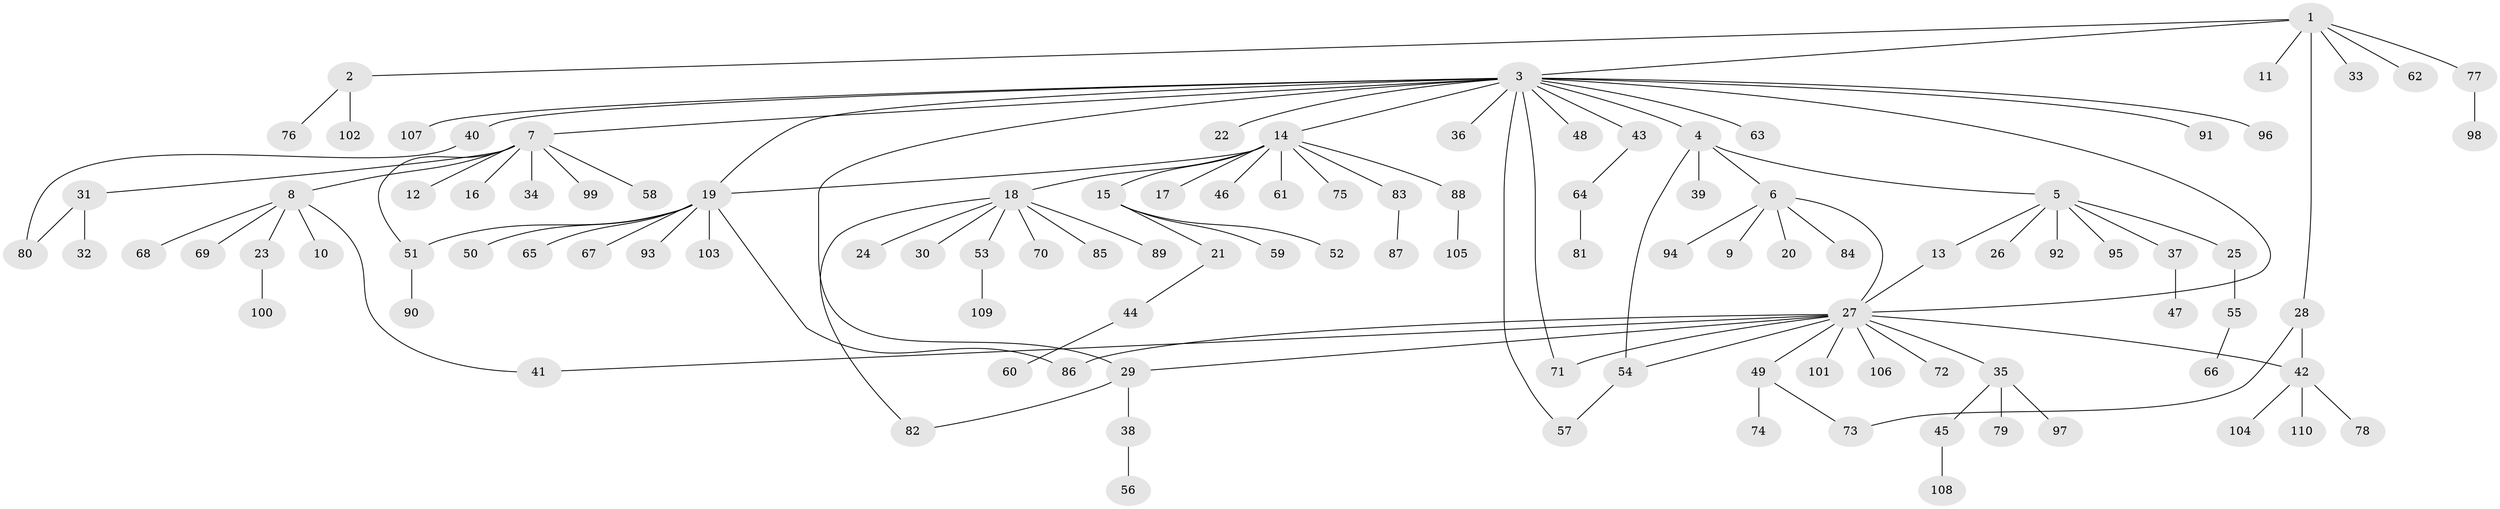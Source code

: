 // Generated by graph-tools (version 1.1) at 2025/26/03/09/25 03:26:04]
// undirected, 110 vertices, 123 edges
graph export_dot {
graph [start="1"]
  node [color=gray90,style=filled];
  1;
  2;
  3;
  4;
  5;
  6;
  7;
  8;
  9;
  10;
  11;
  12;
  13;
  14;
  15;
  16;
  17;
  18;
  19;
  20;
  21;
  22;
  23;
  24;
  25;
  26;
  27;
  28;
  29;
  30;
  31;
  32;
  33;
  34;
  35;
  36;
  37;
  38;
  39;
  40;
  41;
  42;
  43;
  44;
  45;
  46;
  47;
  48;
  49;
  50;
  51;
  52;
  53;
  54;
  55;
  56;
  57;
  58;
  59;
  60;
  61;
  62;
  63;
  64;
  65;
  66;
  67;
  68;
  69;
  70;
  71;
  72;
  73;
  74;
  75;
  76;
  77;
  78;
  79;
  80;
  81;
  82;
  83;
  84;
  85;
  86;
  87;
  88;
  89;
  90;
  91;
  92;
  93;
  94;
  95;
  96;
  97;
  98;
  99;
  100;
  101;
  102;
  103;
  104;
  105;
  106;
  107;
  108;
  109;
  110;
  1 -- 2;
  1 -- 3;
  1 -- 11;
  1 -- 28;
  1 -- 33;
  1 -- 62;
  1 -- 77;
  2 -- 76;
  2 -- 102;
  3 -- 4;
  3 -- 7;
  3 -- 14;
  3 -- 19;
  3 -- 22;
  3 -- 27;
  3 -- 29;
  3 -- 36;
  3 -- 40;
  3 -- 43;
  3 -- 48;
  3 -- 57;
  3 -- 63;
  3 -- 71;
  3 -- 91;
  3 -- 96;
  3 -- 107;
  4 -- 5;
  4 -- 6;
  4 -- 39;
  4 -- 54;
  5 -- 13;
  5 -- 25;
  5 -- 26;
  5 -- 37;
  5 -- 92;
  5 -- 95;
  6 -- 9;
  6 -- 20;
  6 -- 27;
  6 -- 84;
  6 -- 94;
  7 -- 8;
  7 -- 12;
  7 -- 16;
  7 -- 31;
  7 -- 34;
  7 -- 51;
  7 -- 58;
  7 -- 99;
  8 -- 10;
  8 -- 23;
  8 -- 41;
  8 -- 68;
  8 -- 69;
  13 -- 27;
  14 -- 15;
  14 -- 17;
  14 -- 18;
  14 -- 19;
  14 -- 46;
  14 -- 61;
  14 -- 75;
  14 -- 83;
  14 -- 88;
  15 -- 21;
  15 -- 52;
  15 -- 59;
  18 -- 24;
  18 -- 30;
  18 -- 53;
  18 -- 70;
  18 -- 82;
  18 -- 85;
  18 -- 89;
  19 -- 50;
  19 -- 51;
  19 -- 65;
  19 -- 67;
  19 -- 86;
  19 -- 93;
  19 -- 103;
  21 -- 44;
  23 -- 100;
  25 -- 55;
  27 -- 29;
  27 -- 35;
  27 -- 41;
  27 -- 42;
  27 -- 49;
  27 -- 54;
  27 -- 71;
  27 -- 72;
  27 -- 86;
  27 -- 101;
  27 -- 106;
  28 -- 42;
  28 -- 73;
  29 -- 38;
  29 -- 82;
  31 -- 32;
  31 -- 80;
  35 -- 45;
  35 -- 79;
  35 -- 97;
  37 -- 47;
  38 -- 56;
  40 -- 80;
  42 -- 78;
  42 -- 104;
  42 -- 110;
  43 -- 64;
  44 -- 60;
  45 -- 108;
  49 -- 73;
  49 -- 74;
  51 -- 90;
  53 -- 109;
  54 -- 57;
  55 -- 66;
  64 -- 81;
  77 -- 98;
  83 -- 87;
  88 -- 105;
}
